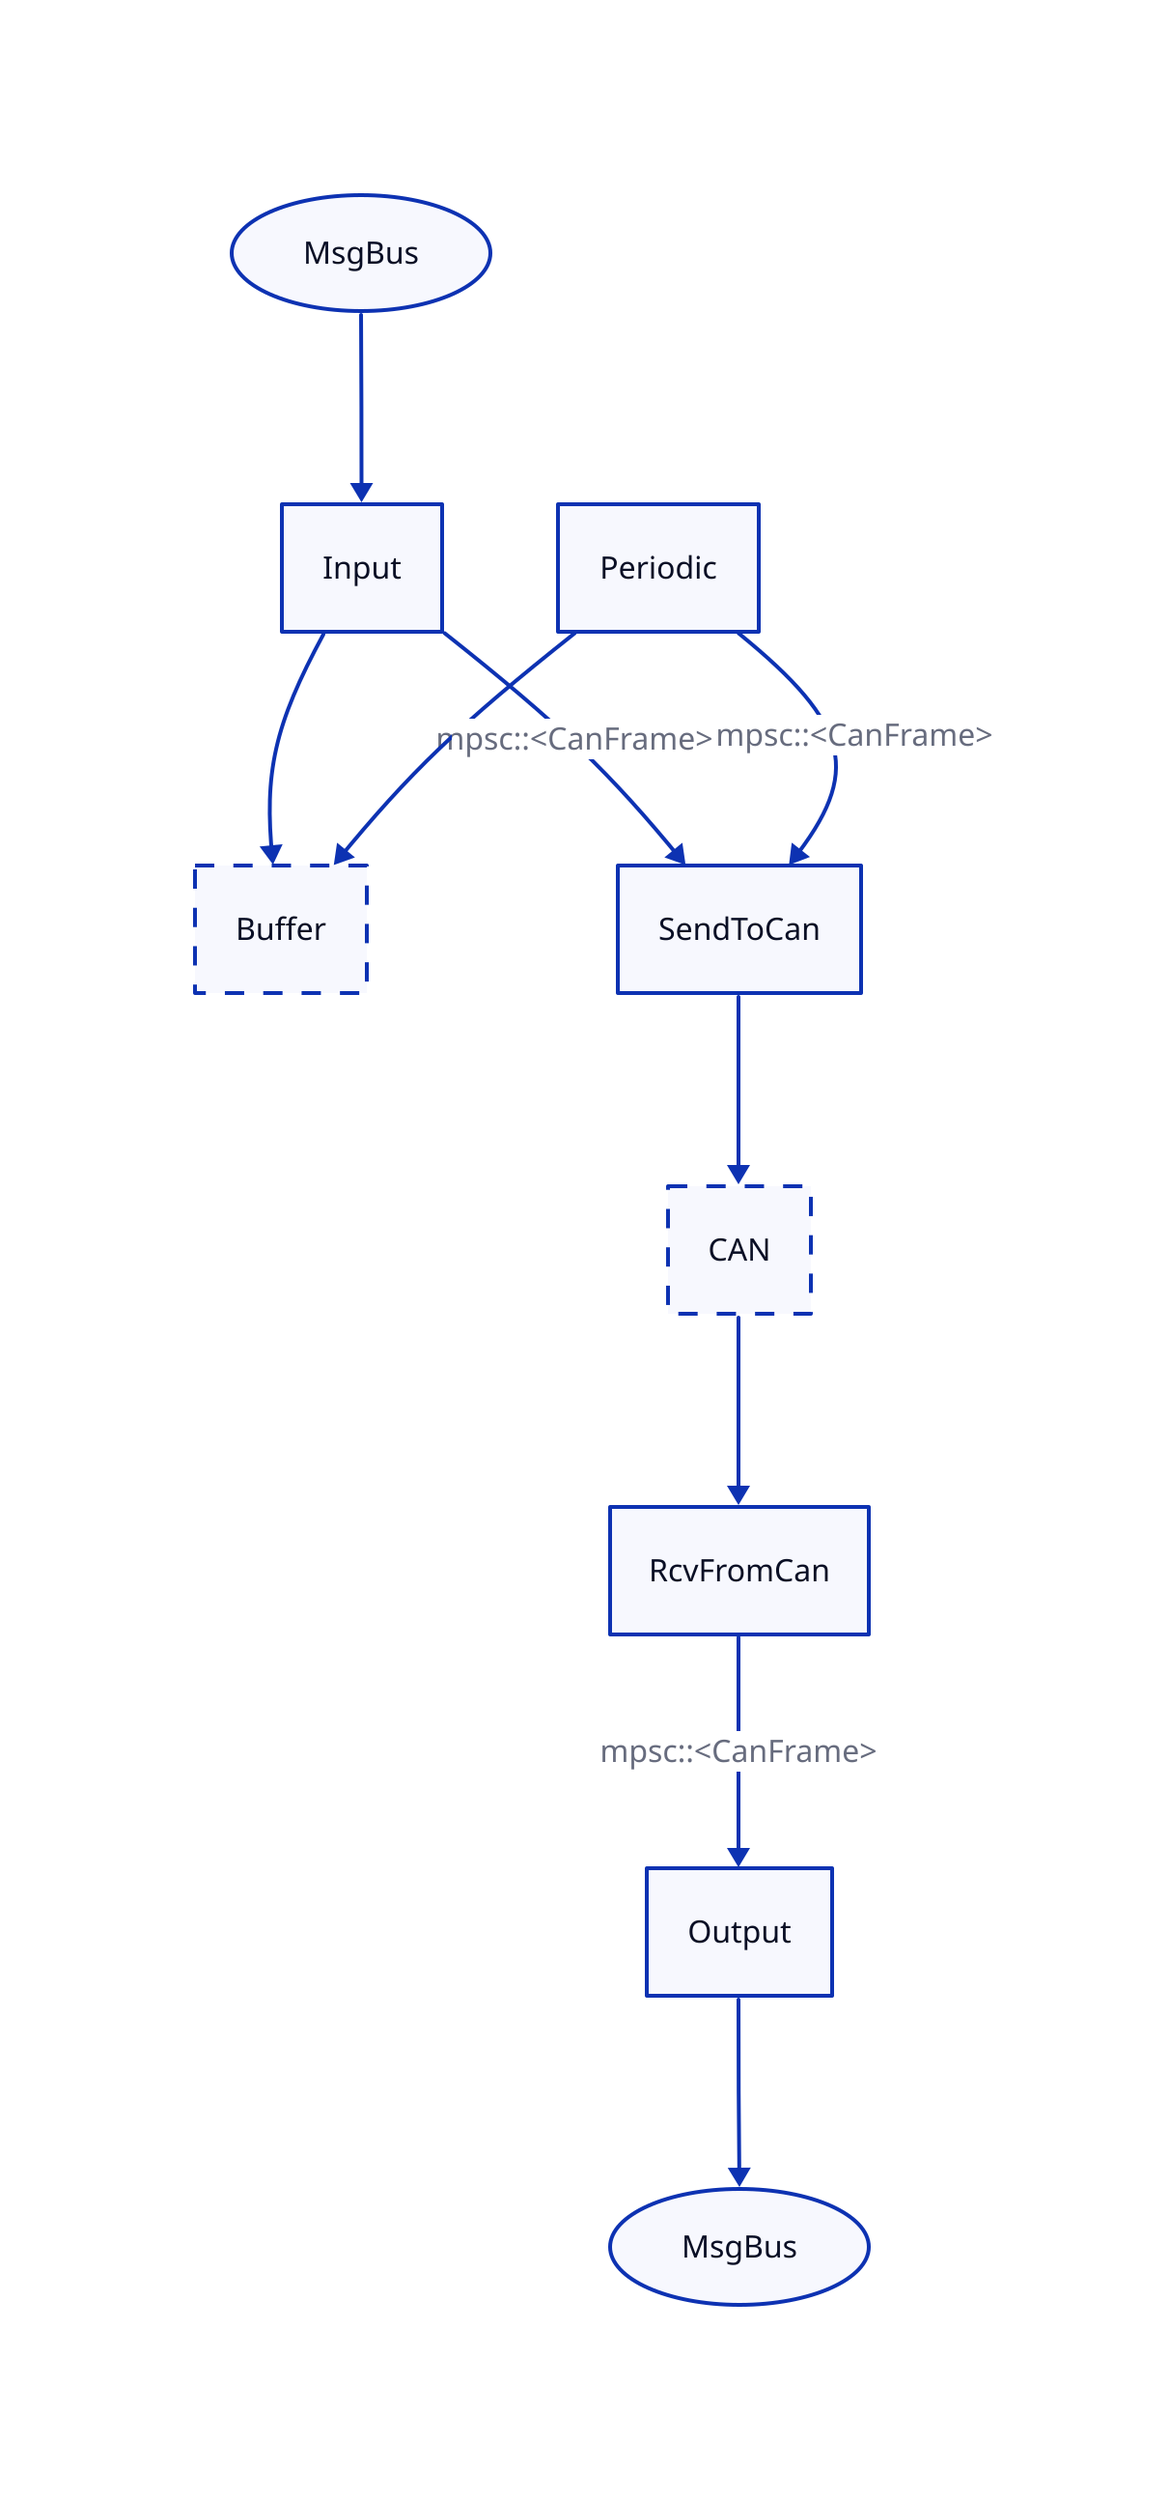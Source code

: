 vars: {
  d2-config: {
    layout-engine: elk
    theme-id: 0
  }
}

MsgBusIn: MsgBus {
    shape: oval
}

Input

Buffer {
    style.stroke-dash: 5
}

Periodic

SendToCan

CAN {
    style.stroke-dash: 5
}

RcvFromCan

Output

MsgBusOut: MsgBus {
    shape: oval
}

MsgBusIn -> Input

Input -> SendToCan: mpsc::<CanFrame>
Input -> Buffer

Periodic -> SendToCan: mpsc::<CanFrame>
Periodic -> Buffer

SendToCan -> CAN

CAN -> RcvFromCan

RcvFromCan -> Output: mpsc::<CanFrame>

Output -> MsgBusOut
